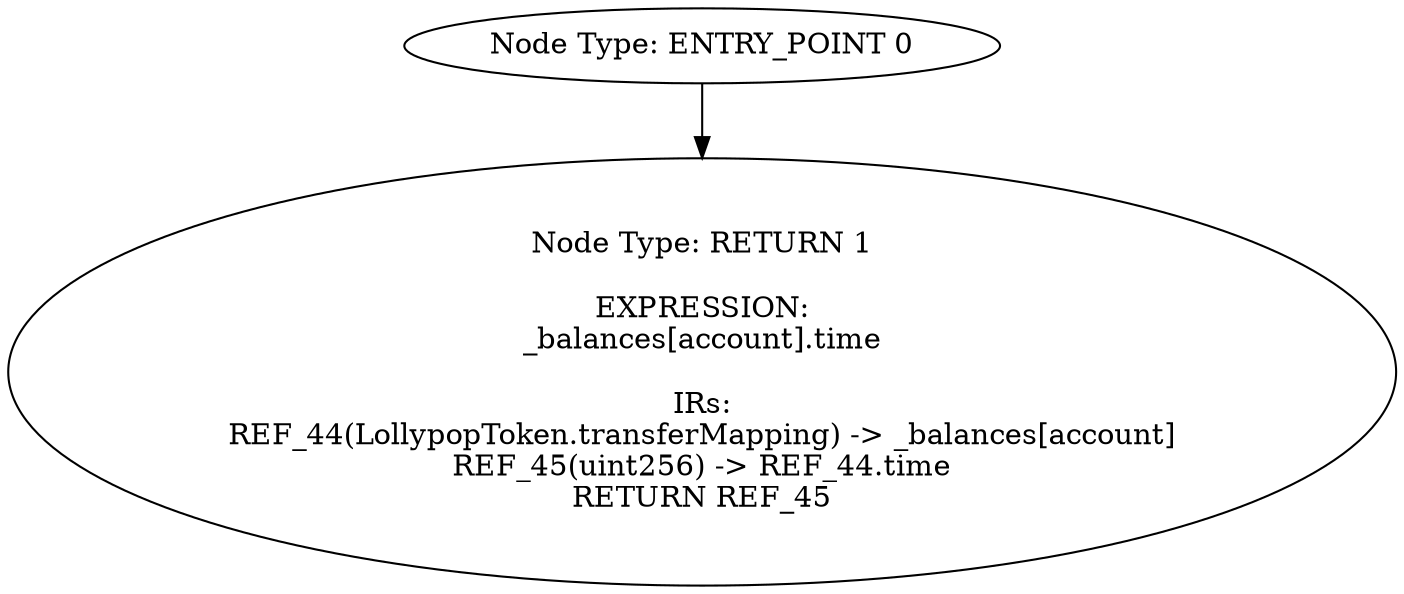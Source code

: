 digraph{
0[label="Node Type: ENTRY_POINT 0
"];
0->1;
1[label="Node Type: RETURN 1

EXPRESSION:
_balances[account].time

IRs:
REF_44(LollypopToken.transferMapping) -> _balances[account]
REF_45(uint256) -> REF_44.time
RETURN REF_45"];
}

